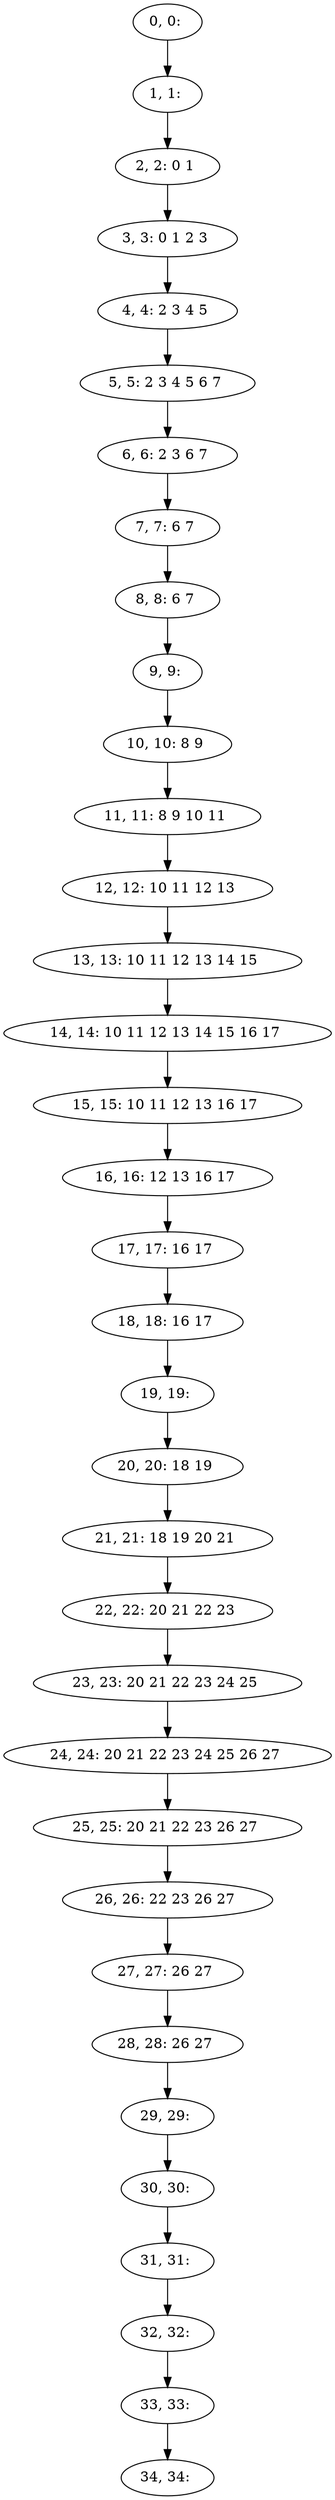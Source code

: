 digraph G {
0[label="0, 0: "];
1[label="1, 1: "];
2[label="2, 2: 0 1 "];
3[label="3, 3: 0 1 2 3 "];
4[label="4, 4: 2 3 4 5 "];
5[label="5, 5: 2 3 4 5 6 7 "];
6[label="6, 6: 2 3 6 7 "];
7[label="7, 7: 6 7 "];
8[label="8, 8: 6 7 "];
9[label="9, 9: "];
10[label="10, 10: 8 9 "];
11[label="11, 11: 8 9 10 11 "];
12[label="12, 12: 10 11 12 13 "];
13[label="13, 13: 10 11 12 13 14 15 "];
14[label="14, 14: 10 11 12 13 14 15 16 17 "];
15[label="15, 15: 10 11 12 13 16 17 "];
16[label="16, 16: 12 13 16 17 "];
17[label="17, 17: 16 17 "];
18[label="18, 18: 16 17 "];
19[label="19, 19: "];
20[label="20, 20: 18 19 "];
21[label="21, 21: 18 19 20 21 "];
22[label="22, 22: 20 21 22 23 "];
23[label="23, 23: 20 21 22 23 24 25 "];
24[label="24, 24: 20 21 22 23 24 25 26 27 "];
25[label="25, 25: 20 21 22 23 26 27 "];
26[label="26, 26: 22 23 26 27 "];
27[label="27, 27: 26 27 "];
28[label="28, 28: 26 27 "];
29[label="29, 29: "];
30[label="30, 30: "];
31[label="31, 31: "];
32[label="32, 32: "];
33[label="33, 33: "];
34[label="34, 34: "];
0->1 ;
1->2 ;
2->3 ;
3->4 ;
4->5 ;
5->6 ;
6->7 ;
7->8 ;
8->9 ;
9->10 ;
10->11 ;
11->12 ;
12->13 ;
13->14 ;
14->15 ;
15->16 ;
16->17 ;
17->18 ;
18->19 ;
19->20 ;
20->21 ;
21->22 ;
22->23 ;
23->24 ;
24->25 ;
25->26 ;
26->27 ;
27->28 ;
28->29 ;
29->30 ;
30->31 ;
31->32 ;
32->33 ;
33->34 ;
}
